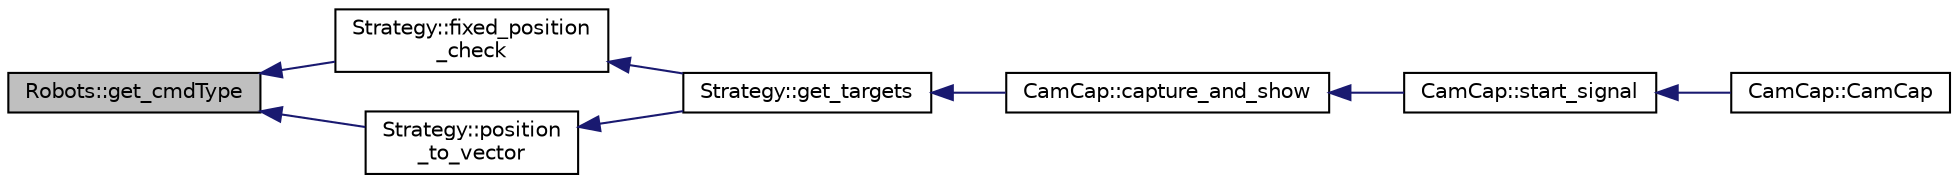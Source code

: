 digraph "Robots::get_cmdType"
{
 // INTERACTIVE_SVG=YES
  edge [fontname="Helvetica",fontsize="10",labelfontname="Helvetica",labelfontsize="10"];
  node [fontname="Helvetica",fontsize="10",shape=record];
  rankdir="LR";
  Node97 [label="Robots::get_cmdType",height=0.2,width=0.4,color="black", fillcolor="grey75", style="filled", fontcolor="black"];
  Node97 -> Node98 [dir="back",color="midnightblue",fontsize="10",style="solid",fontname="Helvetica"];
  Node98 [label="Strategy::fixed_position\l_check",height=0.2,width=0.4,color="black", fillcolor="white", style="filled",URL="$class_strategy.html#aabfdf0c3cd206c94e8b37f86bb387a61"];
  Node98 -> Node99 [dir="back",color="midnightblue",fontsize="10",style="solid",fontname="Helvetica"];
  Node99 [label="Strategy::get_targets",height=0.2,width=0.4,color="black", fillcolor="white", style="filled",URL="$class_strategy.html#ab1c455b23e8b7f3377132a3e243f8f76"];
  Node99 -> Node100 [dir="back",color="midnightblue",fontsize="10",style="solid",fontname="Helvetica"];
  Node100 [label="CamCap::capture_and_show",height=0.2,width=0.4,color="black", fillcolor="white", style="filled",URL="$class_cam_cap.html#a87f384c5fec40a0ccfd7833347fec0df",tooltip="Captures camera frames and shows it in the interface. "];
  Node100 -> Node101 [dir="back",color="midnightblue",fontsize="10",style="solid",fontname="Helvetica"];
  Node101 [label="CamCap::start_signal",height=0.2,width=0.4,color="black", fillcolor="white", style="filled",URL="$class_cam_cap.html#ae676e6624dd821ad494a80e68a41e249",tooltip="Interface adjustments after &#39;start&#39; button is clicked. "];
  Node101 -> Node102 [dir="back",color="midnightblue",fontsize="10",style="solid",fontname="Helvetica"];
  Node102 [label="CamCap::CamCap",height=0.2,width=0.4,color="black", fillcolor="white", style="filled",URL="$class_cam_cap.html#afe0db98a5f72bc9b261dcb78e2840da6",tooltip="Constructor of a CamCap object. "];
  Node97 -> Node103 [dir="back",color="midnightblue",fontsize="10",style="solid",fontname="Helvetica"];
  Node103 [label="Strategy::position\l_to_vector",height=0.2,width=0.4,color="black", fillcolor="white", style="filled",URL="$class_strategy.html#afa755796f0301750d616afac02ac935a"];
  Node103 -> Node99 [dir="back",color="midnightblue",fontsize="10",style="solid",fontname="Helvetica"];
}
